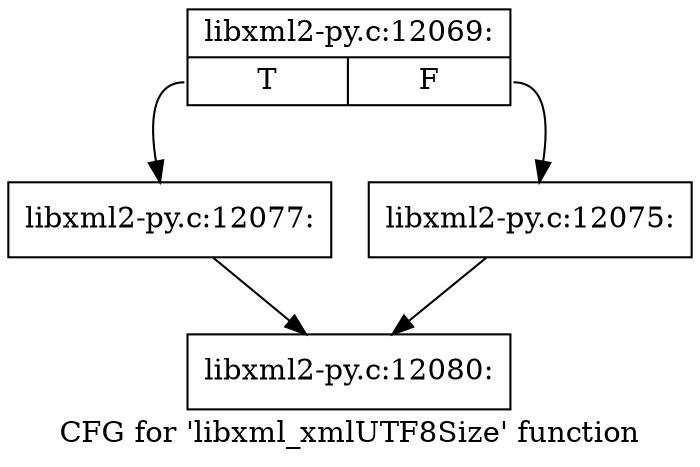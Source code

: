 digraph "CFG for 'libxml_xmlUTF8Size' function" {
	label="CFG for 'libxml_xmlUTF8Size' function";

	Node0x46da8b0 [shape=record,label="{libxml2-py.c:12069:|{<s0>T|<s1>F}}"];
	Node0x46da8b0:s0 -> Node0x46dd9f0;
	Node0x46da8b0:s1 -> Node0x46dd9a0;
	Node0x46dd9a0 [shape=record,label="{libxml2-py.c:12075:}"];
	Node0x46dd9a0 -> Node0x46dc1b0;
	Node0x46dd9f0 [shape=record,label="{libxml2-py.c:12077:}"];
	Node0x46dd9f0 -> Node0x46dc1b0;
	Node0x46dc1b0 [shape=record,label="{libxml2-py.c:12080:}"];
}
